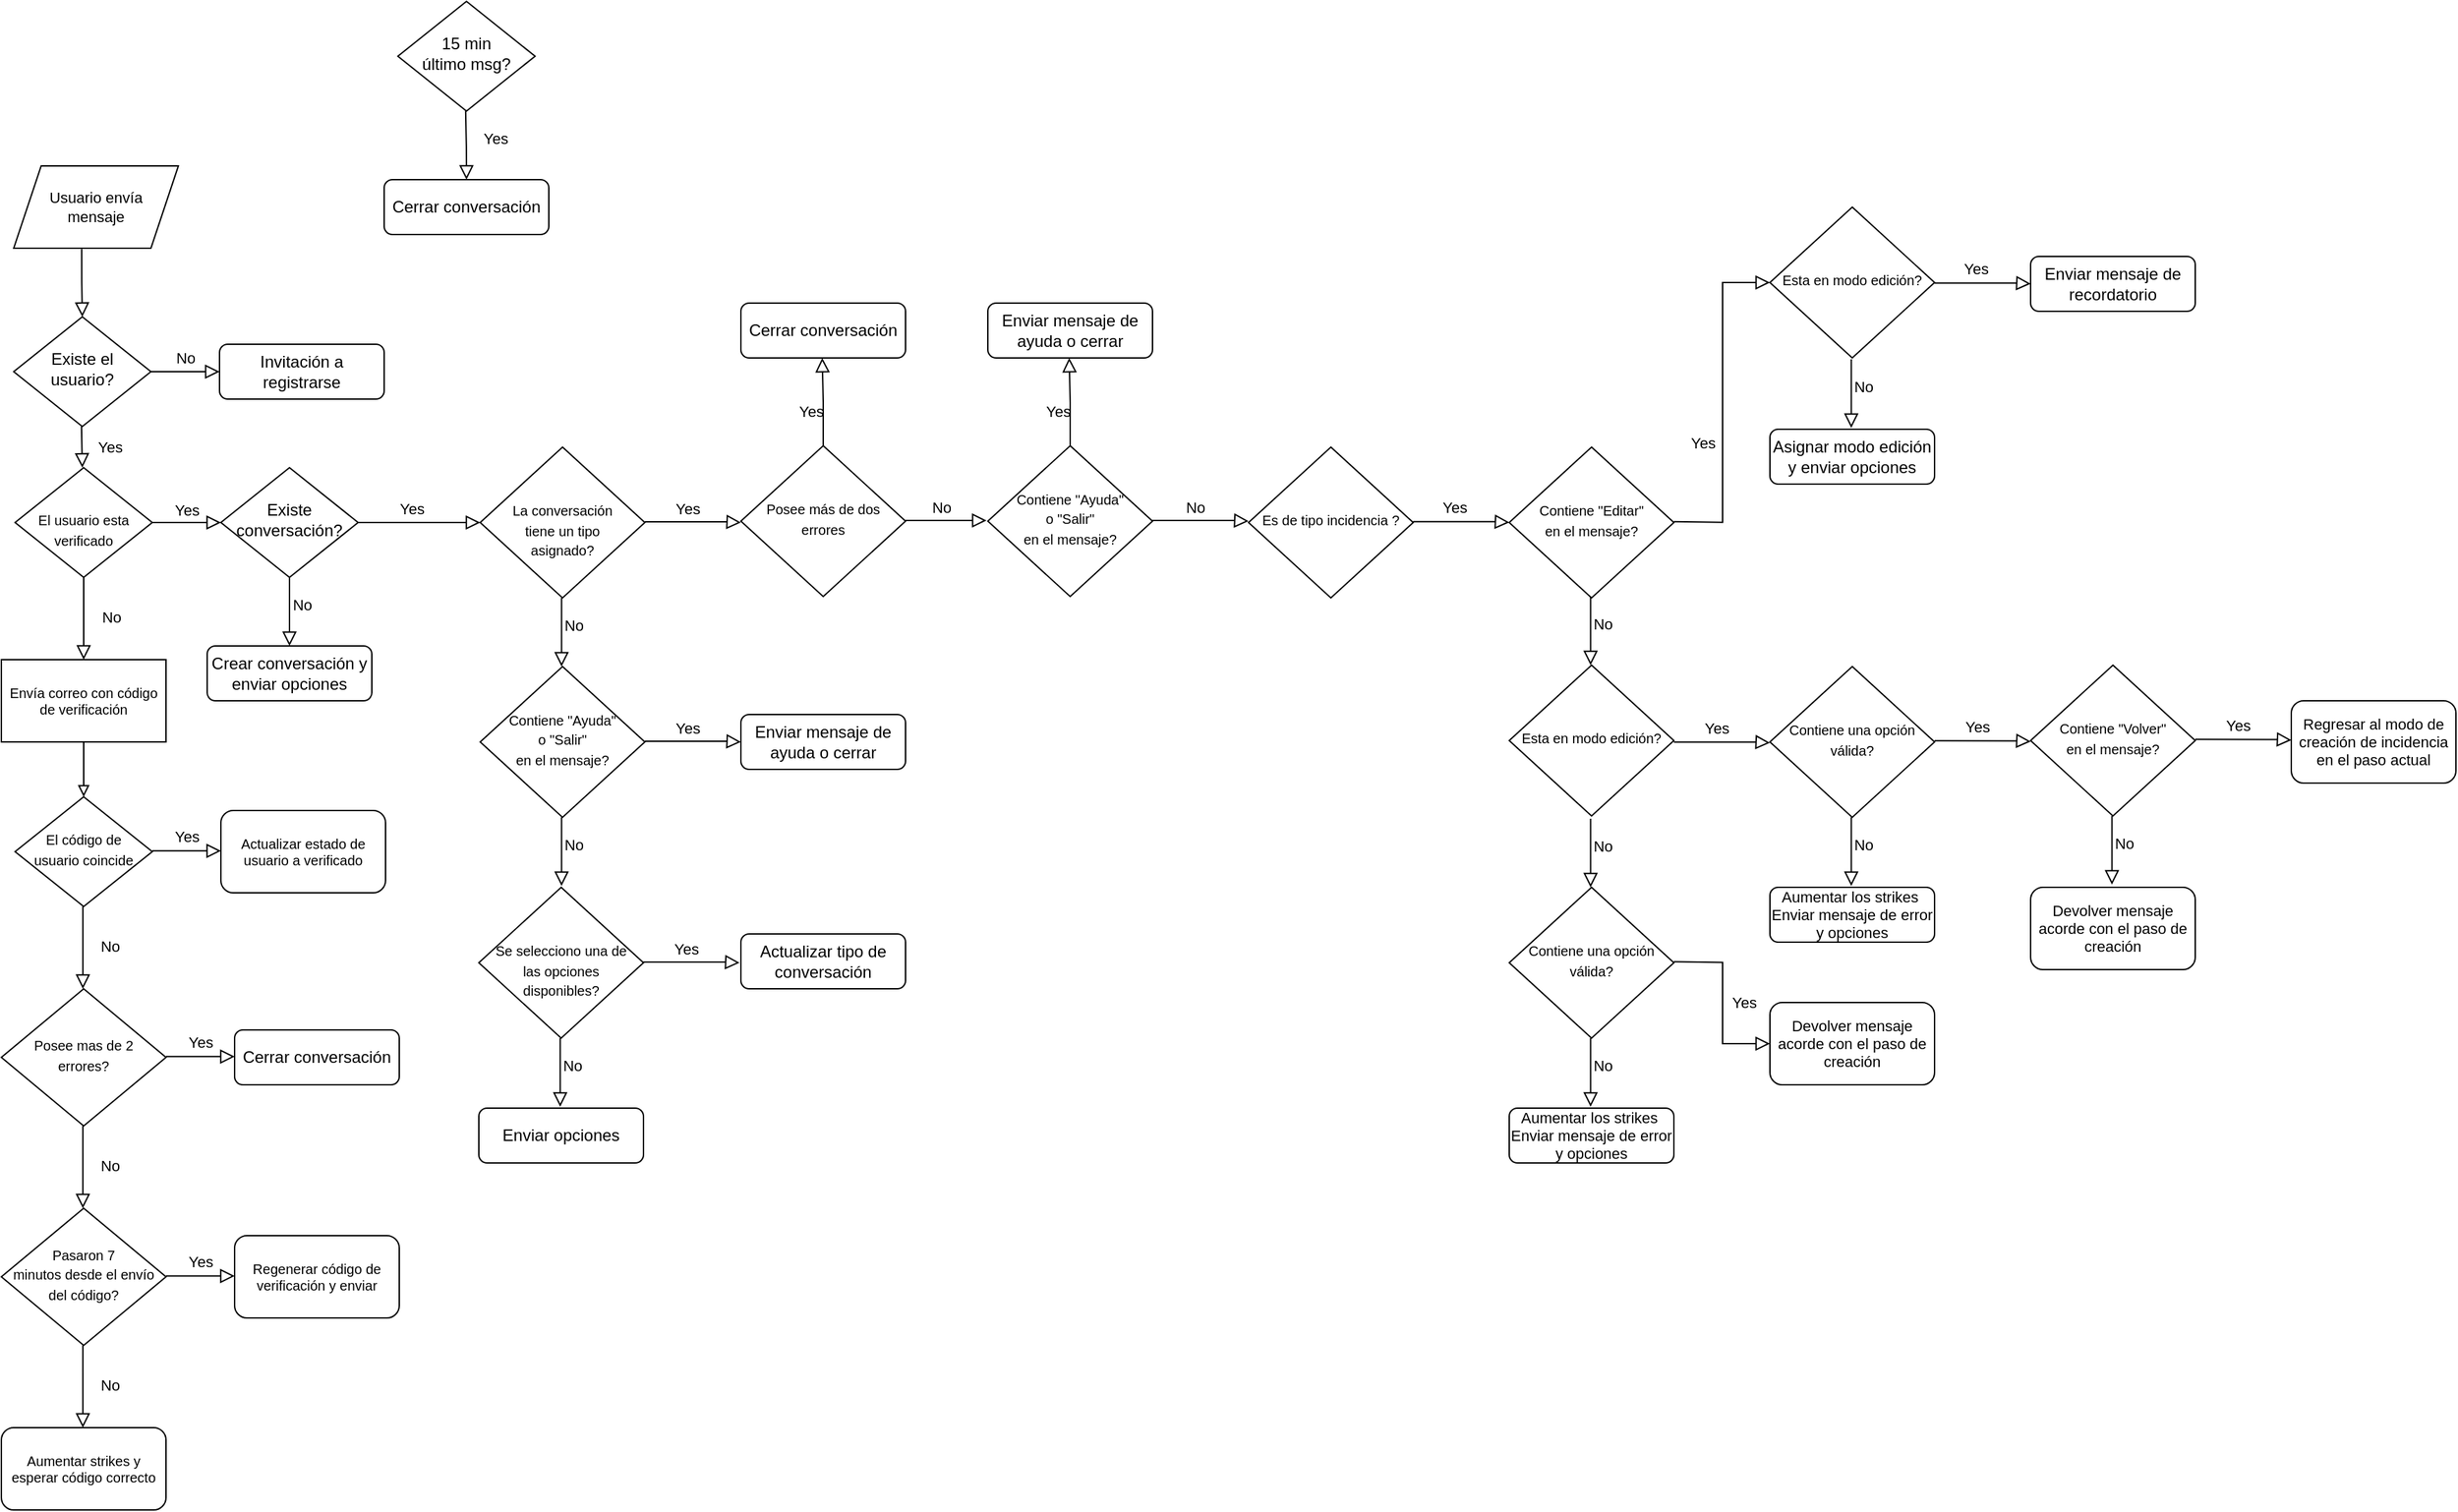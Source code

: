 <mxfile version="20.4.0" type="github">
  <diagram id="C5RBs43oDa-KdzZeNtuy" name="Page-1">
    <mxGraphModel dx="2413" dy="2003" grid="1" gridSize="10" guides="1" tooltips="1" connect="1" arrows="1" fold="1" page="0" pageScale="1" pageWidth="827" pageHeight="1169" math="0" shadow="0">
      <root>
        <mxCell id="WIyWlLk6GJQsqaUBKTNV-0" />
        <mxCell id="WIyWlLk6GJQsqaUBKTNV-1" parent="WIyWlLk6GJQsqaUBKTNV-0" />
        <mxCell id="WIyWlLk6GJQsqaUBKTNV-4" value="Yes" style="rounded=0;html=1;jettySize=auto;orthogonalLoop=1;fontSize=11;endArrow=block;endFill=0;endSize=8;strokeWidth=1;shadow=0;labelBackgroundColor=none;edgeStyle=orthogonalEdgeStyle;" parent="WIyWlLk6GJQsqaUBKTNV-1" source="WIyWlLk6GJQsqaUBKTNV-6" edge="1">
          <mxGeometry x="-0.124" y="10" relative="1" as="geometry">
            <mxPoint as="offset" />
            <mxPoint x="510" y="260" as="targetPoint" />
          </mxGeometry>
        </mxCell>
        <mxCell id="WIyWlLk6GJQsqaUBKTNV-5" value="No" style="edgeStyle=orthogonalEdgeStyle;rounded=0;html=1;jettySize=auto;orthogonalLoop=1;fontSize=11;endArrow=block;endFill=0;endSize=8;strokeWidth=1;shadow=0;labelBackgroundColor=none;entryX=0.5;entryY=0;entryDx=0;entryDy=0;" parent="WIyWlLk6GJQsqaUBKTNV-1" source="WIyWlLk6GJQsqaUBKTNV-6" target="WIyWlLk6GJQsqaUBKTNV-7" edge="1">
          <mxGeometry x="-0.2" y="9" relative="1" as="geometry">
            <mxPoint as="offset" />
            <mxPoint x="550" y="320" as="targetPoint" />
          </mxGeometry>
        </mxCell>
        <mxCell id="WIyWlLk6GJQsqaUBKTNV-6" value="Existe conversación?" style="rhombus;whiteSpace=wrap;html=1;shadow=0;fontFamily=Helvetica;fontSize=12;align=center;strokeWidth=1;spacing=6;spacingTop=-4;" parent="WIyWlLk6GJQsqaUBKTNV-1" vertex="1">
          <mxGeometry x="321" y="220" width="100" height="80" as="geometry" />
        </mxCell>
        <mxCell id="WIyWlLk6GJQsqaUBKTNV-7" value="Crear conversación y enviar opciones" style="rounded=1;whiteSpace=wrap;html=1;fontSize=12;glass=0;strokeWidth=1;shadow=0;" parent="WIyWlLk6GJQsqaUBKTNV-1" vertex="1">
          <mxGeometry x="311" y="350" width="120" height="40" as="geometry" />
        </mxCell>
        <mxCell id="WIyWlLk6GJQsqaUBKTNV-8" value="No" style="rounded=0;html=1;jettySize=auto;orthogonalLoop=1;fontSize=11;endArrow=block;endFill=0;endSize=8;strokeWidth=1;shadow=0;labelBackgroundColor=none;edgeStyle=orthogonalEdgeStyle;" parent="WIyWlLk6GJQsqaUBKTNV-1" source="WIyWlLk6GJQsqaUBKTNV-10" edge="1">
          <mxGeometry y="20" relative="1" as="geometry">
            <mxPoint y="-1" as="offset" />
            <mxPoint x="221" y="360" as="targetPoint" />
          </mxGeometry>
        </mxCell>
        <mxCell id="WIyWlLk6GJQsqaUBKTNV-9" value="Yes" style="edgeStyle=orthogonalEdgeStyle;rounded=0;html=1;jettySize=auto;orthogonalLoop=1;fontSize=11;endArrow=block;endFill=0;endSize=8;strokeWidth=1;shadow=0;labelBackgroundColor=none;" parent="WIyWlLk6GJQsqaUBKTNV-1" source="WIyWlLk6GJQsqaUBKTNV-10" edge="1">
          <mxGeometry y="10" relative="1" as="geometry">
            <mxPoint as="offset" />
            <mxPoint x="321" y="260" as="targetPoint" />
          </mxGeometry>
        </mxCell>
        <mxCell id="WIyWlLk6GJQsqaUBKTNV-10" value="&lt;font style=&quot;font-size: 10px;&quot;&gt;&lt;br&gt;El usuario esta verificado&lt;/font&gt;" style="rhombus;whiteSpace=wrap;html=1;shadow=0;fontFamily=Helvetica;fontSize=12;align=center;strokeWidth=1;spacing=6;spacingTop=-4;" parent="WIyWlLk6GJQsqaUBKTNV-1" vertex="1">
          <mxGeometry x="171" y="220" width="100" height="80" as="geometry" />
        </mxCell>
        <mxCell id="IGH-7e76oPTL0IEZaC5h-2" value="15 min&lt;br&gt;último msg?" style="rhombus;whiteSpace=wrap;html=1;shadow=0;fontFamily=Helvetica;fontSize=12;align=center;strokeWidth=1;spacing=6;spacingTop=-4;" vertex="1" parent="WIyWlLk6GJQsqaUBKTNV-1">
          <mxGeometry x="450" y="-120" width="100" height="80" as="geometry" />
        </mxCell>
        <mxCell id="IGH-7e76oPTL0IEZaC5h-5" value="Cerrar conversación" style="rounded=1;whiteSpace=wrap;html=1;fontSize=12;glass=0;strokeWidth=1;shadow=0;" vertex="1" parent="WIyWlLk6GJQsqaUBKTNV-1">
          <mxGeometry x="440" y="10" width="120" height="40" as="geometry" />
        </mxCell>
        <mxCell id="IGH-7e76oPTL0IEZaC5h-6" value="&lt;font style=&quot;font-size: 11px;&quot;&gt;Usuario envía &lt;br&gt;mensaje&lt;/font&gt;" style="shape=parallelogram;perimeter=parallelogramPerimeter;whiteSpace=wrap;html=1;fixedSize=1;fontSize=9;" vertex="1" parent="WIyWlLk6GJQsqaUBKTNV-1">
          <mxGeometry x="170" width="120" height="60" as="geometry" />
        </mxCell>
        <mxCell id="IGH-7e76oPTL0IEZaC5h-7" value="" style="rounded=0;html=1;jettySize=auto;orthogonalLoop=1;fontSize=11;endArrow=block;endFill=0;endSize=8;strokeWidth=1;shadow=0;labelBackgroundColor=none;edgeStyle=orthogonalEdgeStyle;exitX=0.413;exitY=1.01;exitDx=0;exitDy=0;exitPerimeter=0;" edge="1" parent="WIyWlLk6GJQsqaUBKTNV-1" source="IGH-7e76oPTL0IEZaC5h-6">
          <mxGeometry relative="1" as="geometry">
            <mxPoint x="214.76" y="93" as="sourcePoint" />
            <mxPoint x="220" y="110" as="targetPoint" />
          </mxGeometry>
        </mxCell>
        <mxCell id="IGH-7e76oPTL0IEZaC5h-8" value="Envía correo con código de verificación" style="rounded=0;whiteSpace=wrap;html=1;fontSize=10;" vertex="1" parent="WIyWlLk6GJQsqaUBKTNV-1">
          <mxGeometry x="161" y="360" width="120" height="60" as="geometry" />
        </mxCell>
        <mxCell id="IGH-7e76oPTL0IEZaC5h-9" value="Existe el usuario?" style="rhombus;whiteSpace=wrap;html=1;shadow=0;fontFamily=Helvetica;fontSize=12;align=center;strokeWidth=1;spacing=6;spacingTop=-4;" vertex="1" parent="WIyWlLk6GJQsqaUBKTNV-1">
          <mxGeometry x="170" y="110" width="100" height="80" as="geometry" />
        </mxCell>
        <mxCell id="IGH-7e76oPTL0IEZaC5h-13" value="No" style="edgeStyle=orthogonalEdgeStyle;rounded=0;html=1;jettySize=auto;orthogonalLoop=1;fontSize=11;endArrow=block;endFill=0;endSize=8;strokeWidth=1;shadow=0;labelBackgroundColor=none;" edge="1" parent="WIyWlLk6GJQsqaUBKTNV-1">
          <mxGeometry y="10" relative="1" as="geometry">
            <mxPoint as="offset" />
            <mxPoint x="270" y="150" as="sourcePoint" />
            <mxPoint x="320" y="150" as="targetPoint" />
          </mxGeometry>
        </mxCell>
        <mxCell id="IGH-7e76oPTL0IEZaC5h-14" value="Yes" style="rounded=0;html=1;jettySize=auto;orthogonalLoop=1;fontSize=11;endArrow=block;endFill=0;endSize=8;strokeWidth=1;shadow=0;labelBackgroundColor=none;edgeStyle=orthogonalEdgeStyle;" edge="1" parent="WIyWlLk6GJQsqaUBKTNV-1">
          <mxGeometry y="20" relative="1" as="geometry">
            <mxPoint as="offset" />
            <mxPoint x="219.41" y="190" as="sourcePoint" />
            <mxPoint x="220" y="220" as="targetPoint" />
            <Array as="points">
              <mxPoint x="219.41" y="190" />
            </Array>
          </mxGeometry>
        </mxCell>
        <mxCell id="IGH-7e76oPTL0IEZaC5h-16" value="Yes" style="rounded=0;html=1;jettySize=auto;orthogonalLoop=1;fontSize=11;endArrow=block;endFill=0;endSize=8;strokeWidth=1;shadow=0;labelBackgroundColor=none;edgeStyle=orthogonalEdgeStyle;entryX=0.5;entryY=0;entryDx=0;entryDy=0;" edge="1" parent="WIyWlLk6GJQsqaUBKTNV-1" target="IGH-7e76oPTL0IEZaC5h-5">
          <mxGeometry x="-0.21" y="21" relative="1" as="geometry">
            <mxPoint as="offset" />
            <mxPoint x="499.41" y="-40" as="sourcePoint" />
            <mxPoint x="500" y="-10" as="targetPoint" />
            <Array as="points" />
          </mxGeometry>
        </mxCell>
        <mxCell id="IGH-7e76oPTL0IEZaC5h-18" value="Invitación a registrarse" style="rounded=1;whiteSpace=wrap;html=1;fontSize=12;glass=0;strokeWidth=1;shadow=0;" vertex="1" parent="WIyWlLk6GJQsqaUBKTNV-1">
          <mxGeometry x="320" y="130" width="120" height="40" as="geometry" />
        </mxCell>
        <mxCell id="IGH-7e76oPTL0IEZaC5h-19" value="" style="endArrow=block;html=1;rounded=0;fontSize=10;endFill=0;exitX=0.5;exitY=1;exitDx=0;exitDy=0;" edge="1" parent="WIyWlLk6GJQsqaUBKTNV-1" source="IGH-7e76oPTL0IEZaC5h-8">
          <mxGeometry width="50" height="50" relative="1" as="geometry">
            <mxPoint x="301" y="380" as="sourcePoint" />
            <mxPoint x="221" y="460" as="targetPoint" />
          </mxGeometry>
        </mxCell>
        <mxCell id="IGH-7e76oPTL0IEZaC5h-20" value="&lt;font style=&quot;font-size: 10px;&quot;&gt;El código de usuario coincide&lt;/font&gt;" style="rhombus;whiteSpace=wrap;html=1;shadow=0;fontFamily=Helvetica;fontSize=12;align=center;strokeWidth=1;spacing=6;spacingTop=-4;" vertex="1" parent="WIyWlLk6GJQsqaUBKTNV-1">
          <mxGeometry x="171" y="460" width="100" height="80" as="geometry" />
        </mxCell>
        <mxCell id="IGH-7e76oPTL0IEZaC5h-21" value="Yes" style="edgeStyle=orthogonalEdgeStyle;rounded=0;html=1;jettySize=auto;orthogonalLoop=1;fontSize=11;endArrow=block;endFill=0;endSize=8;strokeWidth=1;shadow=0;labelBackgroundColor=none;" edge="1" parent="WIyWlLk6GJQsqaUBKTNV-1">
          <mxGeometry y="10" relative="1" as="geometry">
            <mxPoint as="offset" />
            <mxPoint x="271" y="499.41" as="sourcePoint" />
            <mxPoint x="321" y="499.41" as="targetPoint" />
          </mxGeometry>
        </mxCell>
        <mxCell id="IGH-7e76oPTL0IEZaC5h-22" value="No" style="rounded=0;html=1;jettySize=auto;orthogonalLoop=1;fontSize=11;endArrow=block;endFill=0;endSize=8;strokeWidth=1;shadow=0;labelBackgroundColor=none;edgeStyle=orthogonalEdgeStyle;" edge="1" parent="WIyWlLk6GJQsqaUBKTNV-1">
          <mxGeometry y="20" relative="1" as="geometry">
            <mxPoint y="-1" as="offset" />
            <mxPoint x="220.41" y="540" as="sourcePoint" />
            <mxPoint x="220.41" y="600" as="targetPoint" />
          </mxGeometry>
        </mxCell>
        <mxCell id="IGH-7e76oPTL0IEZaC5h-23" value="&lt;span style=&quot;font-size: 10px;&quot;&gt;Posee mas de 2 errores?&lt;/span&gt;" style="rhombus;whiteSpace=wrap;html=1;shadow=0;fontFamily=Helvetica;fontSize=12;align=center;strokeWidth=1;spacing=6;spacingTop=-4;" vertex="1" parent="WIyWlLk6GJQsqaUBKTNV-1">
          <mxGeometry x="161" y="600" width="120" height="100" as="geometry" />
        </mxCell>
        <mxCell id="IGH-7e76oPTL0IEZaC5h-24" value="No" style="rounded=0;html=1;jettySize=auto;orthogonalLoop=1;fontSize=11;endArrow=block;endFill=0;endSize=8;strokeWidth=1;shadow=0;labelBackgroundColor=none;edgeStyle=orthogonalEdgeStyle;" edge="1" parent="WIyWlLk6GJQsqaUBKTNV-1">
          <mxGeometry y="20" relative="1" as="geometry">
            <mxPoint y="-1" as="offset" />
            <mxPoint x="220.41" y="700.0" as="sourcePoint" />
            <mxPoint x="220.41" y="760.0" as="targetPoint" />
            <Array as="points">
              <mxPoint x="220.0" y="720" />
              <mxPoint x="220.0" y="720" />
            </Array>
          </mxGeometry>
        </mxCell>
        <mxCell id="IGH-7e76oPTL0IEZaC5h-26" value="&lt;font style=&quot;font-size: 10px;&quot;&gt;Pasaron 7 &lt;br&gt;minutos desde el envío del código?&lt;/font&gt;" style="rhombus;whiteSpace=wrap;html=1;shadow=0;fontFamily=Helvetica;fontSize=12;align=center;strokeWidth=1;spacing=6;spacingTop=-4;" vertex="1" parent="WIyWlLk6GJQsqaUBKTNV-1">
          <mxGeometry x="161" y="760" width="120" height="100" as="geometry" />
        </mxCell>
        <mxCell id="IGH-7e76oPTL0IEZaC5h-27" value="No" style="rounded=0;html=1;jettySize=auto;orthogonalLoop=1;fontSize=11;endArrow=block;endFill=0;endSize=8;strokeWidth=1;shadow=0;labelBackgroundColor=none;edgeStyle=orthogonalEdgeStyle;" edge="1" parent="WIyWlLk6GJQsqaUBKTNV-1">
          <mxGeometry y="20" relative="1" as="geometry">
            <mxPoint y="-1" as="offset" />
            <mxPoint x="220.41" y="860.0" as="sourcePoint" />
            <mxPoint x="220.41" y="920.0" as="targetPoint" />
            <Array as="points">
              <mxPoint x="220.0" y="880" />
              <mxPoint x="220.0" y="880" />
            </Array>
          </mxGeometry>
        </mxCell>
        <mxCell id="IGH-7e76oPTL0IEZaC5h-28" value="Cerrar conversación" style="rounded=1;whiteSpace=wrap;html=1;fontSize=12;glass=0;strokeWidth=1;shadow=0;" vertex="1" parent="WIyWlLk6GJQsqaUBKTNV-1">
          <mxGeometry x="331" y="630" width="120" height="40" as="geometry" />
        </mxCell>
        <mxCell id="IGH-7e76oPTL0IEZaC5h-29" value="Yes" style="edgeStyle=orthogonalEdgeStyle;rounded=0;html=1;jettySize=auto;orthogonalLoop=1;fontSize=11;endArrow=block;endFill=0;endSize=8;strokeWidth=1;shadow=0;labelBackgroundColor=none;" edge="1" parent="WIyWlLk6GJQsqaUBKTNV-1">
          <mxGeometry y="10" relative="1" as="geometry">
            <mxPoint as="offset" />
            <mxPoint x="281" y="649.41" as="sourcePoint" />
            <mxPoint x="331" y="649.41" as="targetPoint" />
          </mxGeometry>
        </mxCell>
        <mxCell id="IGH-7e76oPTL0IEZaC5h-30" value="Yes" style="edgeStyle=orthogonalEdgeStyle;rounded=0;html=1;jettySize=auto;orthogonalLoop=1;fontSize=11;endArrow=block;endFill=0;endSize=8;strokeWidth=1;shadow=0;labelBackgroundColor=none;" edge="1" parent="WIyWlLk6GJQsqaUBKTNV-1">
          <mxGeometry y="10" relative="1" as="geometry">
            <mxPoint as="offset" />
            <mxPoint x="281" y="809.41" as="sourcePoint" />
            <mxPoint x="331" y="809.41" as="targetPoint" />
          </mxGeometry>
        </mxCell>
        <mxCell id="IGH-7e76oPTL0IEZaC5h-32" value="Aumentar strikes y esperar código correcto" style="rounded=1;whiteSpace=wrap;html=1;fontSize=10;" vertex="1" parent="WIyWlLk6GJQsqaUBKTNV-1">
          <mxGeometry x="161" y="920" width="120" height="60" as="geometry" />
        </mxCell>
        <mxCell id="IGH-7e76oPTL0IEZaC5h-33" value="Regenerar código de verificación y enviar" style="rounded=1;whiteSpace=wrap;html=1;fontSize=10;" vertex="1" parent="WIyWlLk6GJQsqaUBKTNV-1">
          <mxGeometry x="331" y="780" width="120" height="60" as="geometry" />
        </mxCell>
        <mxCell id="IGH-7e76oPTL0IEZaC5h-34" value="Actualizar estado de usuario a verificado" style="rounded=1;whiteSpace=wrap;html=1;fontSize=10;" vertex="1" parent="WIyWlLk6GJQsqaUBKTNV-1">
          <mxGeometry x="321" y="470" width="120" height="60" as="geometry" />
        </mxCell>
        <mxCell id="IGH-7e76oPTL0IEZaC5h-36" value="&lt;font style=&quot;font-size: 10px;&quot;&gt;&lt;br&gt;La conversación &lt;br&gt;tiene un tipo &lt;br&gt;asignado?&lt;/font&gt;" style="rhombus;whiteSpace=wrap;html=1;shadow=0;fontFamily=Helvetica;fontSize=12;align=center;strokeWidth=1;spacing=6;spacingTop=-4;" vertex="1" parent="WIyWlLk6GJQsqaUBKTNV-1">
          <mxGeometry x="510" y="205" width="120" height="110" as="geometry" />
        </mxCell>
        <mxCell id="IGH-7e76oPTL0IEZaC5h-37" value="Yes" style="rounded=0;html=1;jettySize=auto;orthogonalLoop=1;fontSize=11;endArrow=block;endFill=0;endSize=8;strokeWidth=1;shadow=0;labelBackgroundColor=none;edgeStyle=orthogonalEdgeStyle;" edge="1" parent="WIyWlLk6GJQsqaUBKTNV-1">
          <mxGeometry x="-0.124" y="10" relative="1" as="geometry">
            <mxPoint as="offset" />
            <mxPoint x="630" y="259.5" as="sourcePoint" />
            <mxPoint x="700" y="260" as="targetPoint" />
            <Array as="points">
              <mxPoint x="689" y="259.5" />
              <mxPoint x="689" y="259.5" />
            </Array>
          </mxGeometry>
        </mxCell>
        <mxCell id="IGH-7e76oPTL0IEZaC5h-38" value="No" style="edgeStyle=orthogonalEdgeStyle;rounded=0;html=1;jettySize=auto;orthogonalLoop=1;fontSize=11;endArrow=block;endFill=0;endSize=8;strokeWidth=1;shadow=0;labelBackgroundColor=none;entryX=0.5;entryY=0;entryDx=0;entryDy=0;" edge="1" parent="WIyWlLk6GJQsqaUBKTNV-1">
          <mxGeometry x="-0.2" y="9" relative="1" as="geometry">
            <mxPoint as="offset" />
            <mxPoint x="569.29" y="315" as="sourcePoint" />
            <mxPoint x="569.29" y="365" as="targetPoint" />
          </mxGeometry>
        </mxCell>
        <mxCell id="IGH-7e76oPTL0IEZaC5h-39" value="Enviar mensaje de ayuda o cerrar" style="rounded=1;whiteSpace=wrap;html=1;fontSize=12;glass=0;strokeWidth=1;shadow=0;" vertex="1" parent="WIyWlLk6GJQsqaUBKTNV-1">
          <mxGeometry x="700" y="400" width="120" height="40" as="geometry" />
        </mxCell>
        <mxCell id="IGH-7e76oPTL0IEZaC5h-40" value="&lt;font style=&quot;font-size: 10px;&quot;&gt;Contiene &quot;Ayuda&quot; &lt;br&gt;o &quot;Salir&quot;&lt;br&gt;en el mensaje?&lt;/font&gt;" style="rhombus;whiteSpace=wrap;html=1;shadow=0;fontFamily=Helvetica;fontSize=12;align=center;strokeWidth=1;spacing=6;spacingTop=-4;" vertex="1" parent="WIyWlLk6GJQsqaUBKTNV-1">
          <mxGeometry x="510" y="365" width="120" height="110" as="geometry" />
        </mxCell>
        <mxCell id="IGH-7e76oPTL0IEZaC5h-41" value="Yes" style="rounded=0;html=1;jettySize=auto;orthogonalLoop=1;fontSize=11;endArrow=block;endFill=0;endSize=8;strokeWidth=1;shadow=0;labelBackgroundColor=none;edgeStyle=orthogonalEdgeStyle;" edge="1" parent="WIyWlLk6GJQsqaUBKTNV-1">
          <mxGeometry x="-0.124" y="10" relative="1" as="geometry">
            <mxPoint as="offset" />
            <mxPoint x="630" y="419.5" as="sourcePoint" />
            <mxPoint x="700" y="420" as="targetPoint" />
            <Array as="points">
              <mxPoint x="689" y="419.5" />
              <mxPoint x="689" y="419.5" />
            </Array>
          </mxGeometry>
        </mxCell>
        <mxCell id="IGH-7e76oPTL0IEZaC5h-42" value="No" style="edgeStyle=orthogonalEdgeStyle;rounded=0;html=1;jettySize=auto;orthogonalLoop=1;fontSize=11;endArrow=block;endFill=0;endSize=8;strokeWidth=1;shadow=0;labelBackgroundColor=none;entryX=0.5;entryY=0;entryDx=0;entryDy=0;" edge="1" parent="WIyWlLk6GJQsqaUBKTNV-1">
          <mxGeometry x="-0.2" y="9" relative="1" as="geometry">
            <mxPoint as="offset" />
            <mxPoint x="569.29" y="475" as="sourcePoint" />
            <mxPoint x="569.29" y="525" as="targetPoint" />
          </mxGeometry>
        </mxCell>
        <mxCell id="IGH-7e76oPTL0IEZaC5h-43" value="Enviar opciones" style="rounded=1;whiteSpace=wrap;html=1;fontSize=12;glass=0;strokeWidth=1;shadow=0;" vertex="1" parent="WIyWlLk6GJQsqaUBKTNV-1">
          <mxGeometry x="509" y="687" width="120" height="40" as="geometry" />
        </mxCell>
        <mxCell id="IGH-7e76oPTL0IEZaC5h-44" value="&lt;font style=&quot;font-size: 10px;&quot;&gt;&lt;br&gt;Se selecciono una de las opciones disponibles?&lt;/font&gt;" style="rhombus;whiteSpace=wrap;html=1;shadow=0;fontFamily=Helvetica;fontSize=12;align=center;strokeWidth=1;spacing=6;spacingTop=-4;" vertex="1" parent="WIyWlLk6GJQsqaUBKTNV-1">
          <mxGeometry x="509" y="526" width="120" height="110" as="geometry" />
        </mxCell>
        <mxCell id="IGH-7e76oPTL0IEZaC5h-45" value="Yes" style="rounded=0;html=1;jettySize=auto;orthogonalLoop=1;fontSize=11;endArrow=block;endFill=0;endSize=8;strokeWidth=1;shadow=0;labelBackgroundColor=none;edgeStyle=orthogonalEdgeStyle;" edge="1" parent="WIyWlLk6GJQsqaUBKTNV-1">
          <mxGeometry x="-0.124" y="10" relative="1" as="geometry">
            <mxPoint as="offset" />
            <mxPoint x="629" y="580.5" as="sourcePoint" />
            <mxPoint x="699" y="581" as="targetPoint" />
            <Array as="points">
              <mxPoint x="688" y="580.5" />
              <mxPoint x="688" y="580.5" />
            </Array>
          </mxGeometry>
        </mxCell>
        <mxCell id="IGH-7e76oPTL0IEZaC5h-46" value="No" style="edgeStyle=orthogonalEdgeStyle;rounded=0;html=1;jettySize=auto;orthogonalLoop=1;fontSize=11;endArrow=block;endFill=0;endSize=8;strokeWidth=1;shadow=0;labelBackgroundColor=none;entryX=0.5;entryY=0;entryDx=0;entryDy=0;" edge="1" parent="WIyWlLk6GJQsqaUBKTNV-1">
          <mxGeometry x="-0.2" y="9" relative="1" as="geometry">
            <mxPoint as="offset" />
            <mxPoint x="568.29" y="636" as="sourcePoint" />
            <mxPoint x="568.29" y="686" as="targetPoint" />
          </mxGeometry>
        </mxCell>
        <mxCell id="IGH-7e76oPTL0IEZaC5h-47" value="Actualizar tipo de conversación" style="rounded=1;whiteSpace=wrap;html=1;fontSize=12;glass=0;strokeWidth=1;shadow=0;" vertex="1" parent="WIyWlLk6GJQsqaUBKTNV-1">
          <mxGeometry x="700" y="560" width="120" height="40" as="geometry" />
        </mxCell>
        <mxCell id="IGH-7e76oPTL0IEZaC5h-48" value="Enviar mensaje de ayuda o cerrar" style="rounded=1;whiteSpace=wrap;html=1;fontSize=12;glass=0;strokeWidth=1;shadow=0;" vertex="1" parent="WIyWlLk6GJQsqaUBKTNV-1">
          <mxGeometry x="880" y="100" width="120" height="40" as="geometry" />
        </mxCell>
        <mxCell id="IGH-7e76oPTL0IEZaC5h-49" value="&lt;font style=&quot;font-size: 10px;&quot;&gt;Contiene &quot;Ayuda&quot; &lt;br&gt;o &quot;Salir&quot;&lt;br&gt;en el mensaje?&lt;/font&gt;" style="rhombus;whiteSpace=wrap;html=1;shadow=0;fontFamily=Helvetica;fontSize=12;align=center;strokeWidth=1;spacing=6;spacingTop=-4;" vertex="1" parent="WIyWlLk6GJQsqaUBKTNV-1">
          <mxGeometry x="880" y="204" width="120" height="110" as="geometry" />
        </mxCell>
        <mxCell id="IGH-7e76oPTL0IEZaC5h-50" value="No" style="rounded=0;html=1;jettySize=auto;orthogonalLoop=1;fontSize=11;endArrow=block;endFill=0;endSize=8;strokeWidth=1;shadow=0;labelBackgroundColor=none;edgeStyle=orthogonalEdgeStyle;" edge="1" parent="WIyWlLk6GJQsqaUBKTNV-1">
          <mxGeometry x="-0.124" y="10" relative="1" as="geometry">
            <mxPoint as="offset" />
            <mxPoint x="1000" y="258.5" as="sourcePoint" />
            <mxPoint x="1070" y="259" as="targetPoint" />
            <Array as="points">
              <mxPoint x="1059" y="258.5" />
              <mxPoint x="1059" y="258.5" />
            </Array>
          </mxGeometry>
        </mxCell>
        <mxCell id="IGH-7e76oPTL0IEZaC5h-51" value="Yes" style="edgeStyle=orthogonalEdgeStyle;rounded=0;html=1;jettySize=auto;orthogonalLoop=1;fontSize=11;endArrow=block;endFill=0;endSize=8;strokeWidth=1;shadow=0;labelBackgroundColor=none;entryX=0.5;entryY=0;entryDx=0;entryDy=0;exitX=0.5;exitY=0;exitDx=0;exitDy=0;" edge="1" parent="WIyWlLk6GJQsqaUBKTNV-1" source="IGH-7e76oPTL0IEZaC5h-49">
          <mxGeometry x="-0.2" y="9" relative="1" as="geometry">
            <mxPoint as="offset" />
            <mxPoint x="939.29" y="90" as="sourcePoint" />
            <mxPoint x="939.29" y="140" as="targetPoint" />
          </mxGeometry>
        </mxCell>
        <mxCell id="IGH-7e76oPTL0IEZaC5h-52" value="&lt;span style=&quot;font-size: 10px;&quot;&gt;Es de tipo incidencia ?&lt;/span&gt;" style="rhombus;whiteSpace=wrap;html=1;shadow=0;fontFamily=Helvetica;fontSize=12;align=center;strokeWidth=1;spacing=6;spacingTop=-4;" vertex="1" parent="WIyWlLk6GJQsqaUBKTNV-1">
          <mxGeometry x="1070" y="205" width="120" height="110" as="geometry" />
        </mxCell>
        <mxCell id="IGH-7e76oPTL0IEZaC5h-53" value="Yes" style="rounded=0;html=1;jettySize=auto;orthogonalLoop=1;fontSize=11;endArrow=block;endFill=0;endSize=8;strokeWidth=1;shadow=0;labelBackgroundColor=none;edgeStyle=orthogonalEdgeStyle;" edge="1" parent="WIyWlLk6GJQsqaUBKTNV-1">
          <mxGeometry x="-0.124" y="10" relative="1" as="geometry">
            <mxPoint as="offset" />
            <mxPoint x="1190" y="259.41" as="sourcePoint" />
            <mxPoint x="1260" y="259.91" as="targetPoint" />
            <Array as="points">
              <mxPoint x="1249" y="259.41" />
              <mxPoint x="1249" y="259.41" />
            </Array>
          </mxGeometry>
        </mxCell>
        <mxCell id="IGH-7e76oPTL0IEZaC5h-54" value="&lt;span style=&quot;font-size: 10px;&quot;&gt;Contiene &quot;Editar&lt;/span&gt;&lt;span style=&quot;font-size: 10px;&quot;&gt;&quot;&lt;/span&gt;&lt;br style=&quot;font-size: 10px;&quot;&gt;&lt;span style=&quot;font-size: 10px;&quot;&gt;en el mensaje?&lt;/span&gt;" style="rhombus;whiteSpace=wrap;html=1;shadow=0;fontFamily=Helvetica;fontSize=12;align=center;strokeWidth=1;spacing=6;spacingTop=-4;" vertex="1" parent="WIyWlLk6GJQsqaUBKTNV-1">
          <mxGeometry x="1260" y="205" width="120" height="110" as="geometry" />
        </mxCell>
        <mxCell id="IGH-7e76oPTL0IEZaC5h-55" value="Yes" style="rounded=0;html=1;jettySize=auto;orthogonalLoop=1;fontSize=11;endArrow=block;endFill=0;endSize=8;strokeWidth=1;shadow=0;labelBackgroundColor=none;edgeStyle=orthogonalEdgeStyle;entryX=0;entryY=0.5;entryDx=0;entryDy=0;" edge="1" parent="WIyWlLk6GJQsqaUBKTNV-1" target="IGH-7e76oPTL0IEZaC5h-56">
          <mxGeometry x="-0.228" y="15" relative="1" as="geometry">
            <mxPoint y="1" as="offset" />
            <mxPoint x="1380" y="259.41" as="sourcePoint" />
            <mxPoint x="1450" y="259.91" as="targetPoint" />
          </mxGeometry>
        </mxCell>
        <mxCell id="IGH-7e76oPTL0IEZaC5h-56" value="&lt;span style=&quot;font-size: 10px;&quot;&gt;Esta en modo edición?&lt;/span&gt;" style="rhombus;whiteSpace=wrap;html=1;shadow=0;fontFamily=Helvetica;fontSize=12;align=center;strokeWidth=1;spacing=6;spacingTop=-4;" vertex="1" parent="WIyWlLk6GJQsqaUBKTNV-1">
          <mxGeometry x="1450" y="30" width="120" height="110" as="geometry" />
        </mxCell>
        <mxCell id="IGH-7e76oPTL0IEZaC5h-57" value="Yes" style="rounded=0;html=1;jettySize=auto;orthogonalLoop=1;fontSize=11;endArrow=block;endFill=0;endSize=8;strokeWidth=1;shadow=0;labelBackgroundColor=none;edgeStyle=orthogonalEdgeStyle;" edge="1" parent="WIyWlLk6GJQsqaUBKTNV-1">
          <mxGeometry x="-0.124" y="10" relative="1" as="geometry">
            <mxPoint as="offset" />
            <mxPoint x="1570" y="85.41" as="sourcePoint" />
            <mxPoint x="1640" y="85.91" as="targetPoint" />
            <Array as="points">
              <mxPoint x="1629" y="85.41" />
              <mxPoint x="1629" y="85.41" />
            </Array>
          </mxGeometry>
        </mxCell>
        <mxCell id="IGH-7e76oPTL0IEZaC5h-58" value="Enviar mensaje de recordatorio" style="rounded=1;whiteSpace=wrap;html=1;fontSize=12;glass=0;strokeWidth=1;shadow=0;" vertex="1" parent="WIyWlLk6GJQsqaUBKTNV-1">
          <mxGeometry x="1640" y="66" width="120" height="40" as="geometry" />
        </mxCell>
        <mxCell id="IGH-7e76oPTL0IEZaC5h-60" value="Asignar modo edición y enviar opciones" style="rounded=1;whiteSpace=wrap;html=1;fontSize=12;glass=0;strokeWidth=1;shadow=0;" vertex="1" parent="WIyWlLk6GJQsqaUBKTNV-1">
          <mxGeometry x="1450" y="192" width="120" height="40" as="geometry" />
        </mxCell>
        <mxCell id="IGH-7e76oPTL0IEZaC5h-61" value="No" style="edgeStyle=orthogonalEdgeStyle;rounded=0;html=1;jettySize=auto;orthogonalLoop=1;fontSize=11;endArrow=block;endFill=0;endSize=8;strokeWidth=1;shadow=0;labelBackgroundColor=none;entryX=0.5;entryY=0;entryDx=0;entryDy=0;" edge="1" parent="WIyWlLk6GJQsqaUBKTNV-1">
          <mxGeometry x="-0.2" y="9" relative="1" as="geometry">
            <mxPoint as="offset" />
            <mxPoint x="1509.29" y="141" as="sourcePoint" />
            <mxPoint x="1509.29" y="191" as="targetPoint" />
          </mxGeometry>
        </mxCell>
        <mxCell id="IGH-7e76oPTL0IEZaC5h-62" value="No" style="edgeStyle=orthogonalEdgeStyle;rounded=0;html=1;jettySize=auto;orthogonalLoop=1;fontSize=11;endArrow=block;endFill=0;endSize=8;strokeWidth=1;shadow=0;labelBackgroundColor=none;entryX=0.5;entryY=0;entryDx=0;entryDy=0;" edge="1" parent="WIyWlLk6GJQsqaUBKTNV-1">
          <mxGeometry x="-0.2" y="9" relative="1" as="geometry">
            <mxPoint as="offset" />
            <mxPoint x="1319.29" y="314" as="sourcePoint" />
            <mxPoint x="1319.29" y="364" as="targetPoint" />
          </mxGeometry>
        </mxCell>
        <mxCell id="IGH-7e76oPTL0IEZaC5h-63" value="&lt;span style=&quot;font-size: 10px;&quot;&gt;Esta en modo edición?&lt;/span&gt;" style="rhombus;whiteSpace=wrap;html=1;shadow=0;fontFamily=Helvetica;fontSize=12;align=center;strokeWidth=1;spacing=6;spacingTop=-4;" vertex="1" parent="WIyWlLk6GJQsqaUBKTNV-1">
          <mxGeometry x="1260" y="364" width="120" height="110" as="geometry" />
        </mxCell>
        <mxCell id="IGH-7e76oPTL0IEZaC5h-64" value="No" style="edgeStyle=orthogonalEdgeStyle;rounded=0;html=1;jettySize=auto;orthogonalLoop=1;fontSize=11;endArrow=block;endFill=0;endSize=8;strokeWidth=1;shadow=0;labelBackgroundColor=none;entryX=0.5;entryY=0;entryDx=0;entryDy=0;" edge="1" parent="WIyWlLk6GJQsqaUBKTNV-1">
          <mxGeometry x="-0.2" y="9" relative="1" as="geometry">
            <mxPoint as="offset" />
            <mxPoint x="1319.29" y="476" as="sourcePoint" />
            <mxPoint x="1319.29" y="526" as="targetPoint" />
          </mxGeometry>
        </mxCell>
        <mxCell id="IGH-7e76oPTL0IEZaC5h-65" value="&lt;span style=&quot;font-size: 10px;&quot;&gt;Contiene una opción válida?&lt;/span&gt;" style="rhombus;whiteSpace=wrap;html=1;shadow=0;fontFamily=Helvetica;fontSize=12;align=center;strokeWidth=1;spacing=6;spacingTop=-4;" vertex="1" parent="WIyWlLk6GJQsqaUBKTNV-1">
          <mxGeometry x="1260" y="526" width="120" height="110" as="geometry" />
        </mxCell>
        <mxCell id="IGH-7e76oPTL0IEZaC5h-66" value="Aumentar los strikes&amp;nbsp; Enviar mensaje de error y opciones" style="rounded=1;whiteSpace=wrap;html=1;fontSize=11;glass=0;strokeWidth=1;shadow=0;" vertex="1" parent="WIyWlLk6GJQsqaUBKTNV-1">
          <mxGeometry x="1260" y="687" width="120" height="40" as="geometry" />
        </mxCell>
        <mxCell id="IGH-7e76oPTL0IEZaC5h-67" value="No" style="edgeStyle=orthogonalEdgeStyle;rounded=0;html=1;jettySize=auto;orthogonalLoop=1;fontSize=11;endArrow=block;endFill=0;endSize=8;strokeWidth=1;shadow=0;labelBackgroundColor=none;entryX=0.5;entryY=0;entryDx=0;entryDy=0;" edge="1" parent="WIyWlLk6GJQsqaUBKTNV-1">
          <mxGeometry x="-0.2" y="9" relative="1" as="geometry">
            <mxPoint as="offset" />
            <mxPoint x="1319.29" y="636" as="sourcePoint" />
            <mxPoint x="1319.29" y="686" as="targetPoint" />
          </mxGeometry>
        </mxCell>
        <mxCell id="IGH-7e76oPTL0IEZaC5h-68" value="&lt;span style=&quot;font-size: 10px;&quot;&gt;Posee más de dos errores&lt;/span&gt;" style="rhombus;whiteSpace=wrap;html=1;shadow=0;fontFamily=Helvetica;fontSize=12;align=center;strokeWidth=1;spacing=6;spacingTop=-4;" vertex="1" parent="WIyWlLk6GJQsqaUBKTNV-1">
          <mxGeometry x="700" y="204" width="120" height="110" as="geometry" />
        </mxCell>
        <mxCell id="IGH-7e76oPTL0IEZaC5h-69" value="No" style="rounded=0;html=1;jettySize=auto;orthogonalLoop=1;fontSize=11;endArrow=block;endFill=0;endSize=8;strokeWidth=1;shadow=0;labelBackgroundColor=none;edgeStyle=orthogonalEdgeStyle;" edge="1" parent="WIyWlLk6GJQsqaUBKTNV-1">
          <mxGeometry x="-0.124" y="10" relative="1" as="geometry">
            <mxPoint as="offset" />
            <mxPoint x="820" y="258.5" as="sourcePoint" />
            <mxPoint x="879" y="259" as="targetPoint" />
            <Array as="points">
              <mxPoint x="879" y="258.5" />
              <mxPoint x="879" y="258.5" />
            </Array>
          </mxGeometry>
        </mxCell>
        <mxCell id="IGH-7e76oPTL0IEZaC5h-70" value="Yes" style="edgeStyle=orthogonalEdgeStyle;rounded=0;html=1;jettySize=auto;orthogonalLoop=1;fontSize=11;endArrow=block;endFill=0;endSize=8;strokeWidth=1;shadow=0;labelBackgroundColor=none;entryX=0.5;entryY=0;entryDx=0;entryDy=0;exitX=0.5;exitY=0;exitDx=0;exitDy=0;" edge="1" parent="WIyWlLk6GJQsqaUBKTNV-1" source="IGH-7e76oPTL0IEZaC5h-68">
          <mxGeometry x="-0.2" y="9" relative="1" as="geometry">
            <mxPoint as="offset" />
            <mxPoint x="759.29" y="90" as="sourcePoint" />
            <mxPoint x="759.29" y="140" as="targetPoint" />
          </mxGeometry>
        </mxCell>
        <mxCell id="IGH-7e76oPTL0IEZaC5h-71" value="Cerrar conversación" style="rounded=1;whiteSpace=wrap;html=1;fontSize=12;glass=0;strokeWidth=1;shadow=0;" vertex="1" parent="WIyWlLk6GJQsqaUBKTNV-1">
          <mxGeometry x="700" y="100" width="120" height="40" as="geometry" />
        </mxCell>
        <mxCell id="IGH-7e76oPTL0IEZaC5h-72" value="Yes" style="rounded=0;html=1;jettySize=auto;orthogonalLoop=1;fontSize=11;endArrow=block;endFill=0;endSize=8;strokeWidth=1;shadow=0;labelBackgroundColor=none;edgeStyle=orthogonalEdgeStyle;entryX=0;entryY=0.5;entryDx=0;entryDy=0;" edge="1" parent="WIyWlLk6GJQsqaUBKTNV-1" target="IGH-7e76oPTL0IEZaC5h-74">
          <mxGeometry x="-0.001" y="15" relative="1" as="geometry">
            <mxPoint as="offset" />
            <mxPoint x="1380" y="580.24" as="sourcePoint" />
            <mxPoint x="1450" y="580.74" as="targetPoint" />
          </mxGeometry>
        </mxCell>
        <mxCell id="IGH-7e76oPTL0IEZaC5h-74" value="Devolver mensaje acorde con el paso de creación" style="rounded=1;whiteSpace=wrap;html=1;fontSize=11;" vertex="1" parent="WIyWlLk6GJQsqaUBKTNV-1">
          <mxGeometry x="1450" y="610" width="120" height="60" as="geometry" />
        </mxCell>
        <mxCell id="IGH-7e76oPTL0IEZaC5h-75" value="Yes" style="rounded=0;html=1;jettySize=auto;orthogonalLoop=1;fontSize=11;endArrow=block;endFill=0;endSize=8;strokeWidth=1;shadow=0;labelBackgroundColor=none;edgeStyle=orthogonalEdgeStyle;" edge="1" parent="WIyWlLk6GJQsqaUBKTNV-1">
          <mxGeometry x="-0.124" y="10" relative="1" as="geometry">
            <mxPoint as="offset" />
            <mxPoint x="1380" y="420.07" as="sourcePoint" />
            <mxPoint x="1450" y="420.57" as="targetPoint" />
            <Array as="points">
              <mxPoint x="1439" y="420.07" />
              <mxPoint x="1439" y="420.07" />
            </Array>
          </mxGeometry>
        </mxCell>
        <mxCell id="IGH-7e76oPTL0IEZaC5h-76" value="Regresar al modo de creación de incidencia en el paso actual" style="rounded=1;whiteSpace=wrap;html=1;fontSize=11;" vertex="1" parent="WIyWlLk6GJQsqaUBKTNV-1">
          <mxGeometry x="1830" y="390" width="120" height="60" as="geometry" />
        </mxCell>
        <mxCell id="IGH-7e76oPTL0IEZaC5h-77" value="&lt;span style=&quot;font-size: 10px;&quot;&gt;Contiene una opción válida?&lt;/span&gt;" style="rhombus;whiteSpace=wrap;html=1;shadow=0;fontFamily=Helvetica;fontSize=12;align=center;strokeWidth=1;spacing=6;spacingTop=-4;" vertex="1" parent="WIyWlLk6GJQsqaUBKTNV-1">
          <mxGeometry x="1450" y="365" width="120" height="110" as="geometry" />
        </mxCell>
        <mxCell id="IGH-7e76oPTL0IEZaC5h-78" value="Aumentar los strikes&amp;nbsp; Enviar mensaje de error y opciones" style="rounded=1;whiteSpace=wrap;html=1;fontSize=11;glass=0;strokeWidth=1;shadow=0;" vertex="1" parent="WIyWlLk6GJQsqaUBKTNV-1">
          <mxGeometry x="1450" y="526" width="120" height="40" as="geometry" />
        </mxCell>
        <mxCell id="IGH-7e76oPTL0IEZaC5h-79" value="No" style="edgeStyle=orthogonalEdgeStyle;rounded=0;html=1;jettySize=auto;orthogonalLoop=1;fontSize=11;endArrow=block;endFill=0;endSize=8;strokeWidth=1;shadow=0;labelBackgroundColor=none;entryX=0.5;entryY=0;entryDx=0;entryDy=0;" edge="1" parent="WIyWlLk6GJQsqaUBKTNV-1">
          <mxGeometry x="-0.2" y="9" relative="1" as="geometry">
            <mxPoint as="offset" />
            <mxPoint x="1509.29" y="475" as="sourcePoint" />
            <mxPoint x="1509.29" y="525" as="targetPoint" />
          </mxGeometry>
        </mxCell>
        <mxCell id="IGH-7e76oPTL0IEZaC5h-80" value="Yes" style="rounded=0;html=1;jettySize=auto;orthogonalLoop=1;fontSize=11;endArrow=block;endFill=0;endSize=8;strokeWidth=1;shadow=0;labelBackgroundColor=none;edgeStyle=orthogonalEdgeStyle;" edge="1" parent="WIyWlLk6GJQsqaUBKTNV-1">
          <mxGeometry x="-0.124" y="10" relative="1" as="geometry">
            <mxPoint as="offset" />
            <mxPoint x="1570" y="419.17" as="sourcePoint" />
            <mxPoint x="1640" y="419.67" as="targetPoint" />
            <Array as="points">
              <mxPoint x="1629" y="419.17" />
              <mxPoint x="1629" y="419.17" />
            </Array>
          </mxGeometry>
        </mxCell>
        <mxCell id="IGH-7e76oPTL0IEZaC5h-81" value="&lt;span style=&quot;font-size: 10px;&quot;&gt;Contiene &quot;Volver&quot; &lt;br&gt;en el mensaje?&lt;/span&gt;" style="rhombus;whiteSpace=wrap;html=1;shadow=0;fontFamily=Helvetica;fontSize=12;align=center;strokeWidth=1;spacing=6;spacingTop=-4;" vertex="1" parent="WIyWlLk6GJQsqaUBKTNV-1">
          <mxGeometry x="1640" y="364" width="120" height="110" as="geometry" />
        </mxCell>
        <mxCell id="IGH-7e76oPTL0IEZaC5h-83" value="No" style="edgeStyle=orthogonalEdgeStyle;rounded=0;html=1;jettySize=auto;orthogonalLoop=1;fontSize=11;endArrow=block;endFill=0;endSize=8;strokeWidth=1;shadow=0;labelBackgroundColor=none;entryX=0.5;entryY=0;entryDx=0;entryDy=0;" edge="1" parent="WIyWlLk6GJQsqaUBKTNV-1">
          <mxGeometry x="-0.2" y="9" relative="1" as="geometry">
            <mxPoint as="offset" />
            <mxPoint x="1699.29" y="474" as="sourcePoint" />
            <mxPoint x="1699.29" y="524.0" as="targetPoint" />
          </mxGeometry>
        </mxCell>
        <mxCell id="IGH-7e76oPTL0IEZaC5h-84" value="Yes" style="rounded=0;html=1;jettySize=auto;orthogonalLoop=1;fontSize=11;endArrow=block;endFill=0;endSize=8;strokeWidth=1;shadow=0;labelBackgroundColor=none;edgeStyle=orthogonalEdgeStyle;" edge="1" parent="WIyWlLk6GJQsqaUBKTNV-1">
          <mxGeometry x="-0.124" y="10" relative="1" as="geometry">
            <mxPoint as="offset" />
            <mxPoint x="1760" y="418.17" as="sourcePoint" />
            <mxPoint x="1830" y="418.67" as="targetPoint" />
            <Array as="points">
              <mxPoint x="1819" y="418.17" />
              <mxPoint x="1819" y="418.17" />
            </Array>
          </mxGeometry>
        </mxCell>
        <mxCell id="IGH-7e76oPTL0IEZaC5h-85" value="Devolver mensaje acorde con el paso de creación" style="rounded=1;whiteSpace=wrap;html=1;fontSize=11;" vertex="1" parent="WIyWlLk6GJQsqaUBKTNV-1">
          <mxGeometry x="1640" y="526" width="120" height="60" as="geometry" />
        </mxCell>
      </root>
    </mxGraphModel>
  </diagram>
</mxfile>
